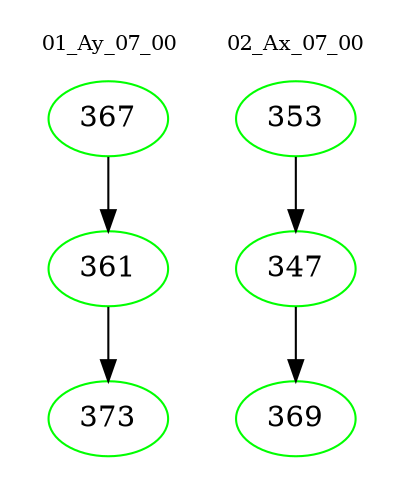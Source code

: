 digraph{
subgraph cluster_0 {
color = white
label = "01_Ay_07_00";
fontsize=10;
T0_367 [label="367", color="green"]
T0_367 -> T0_361 [color="black"]
T0_361 [label="361", color="green"]
T0_361 -> T0_373 [color="black"]
T0_373 [label="373", color="green"]
}
subgraph cluster_1 {
color = white
label = "02_Ax_07_00";
fontsize=10;
T1_353 [label="353", color="green"]
T1_353 -> T1_347 [color="black"]
T1_347 [label="347", color="green"]
T1_347 -> T1_369 [color="black"]
T1_369 [label="369", color="green"]
}
}

